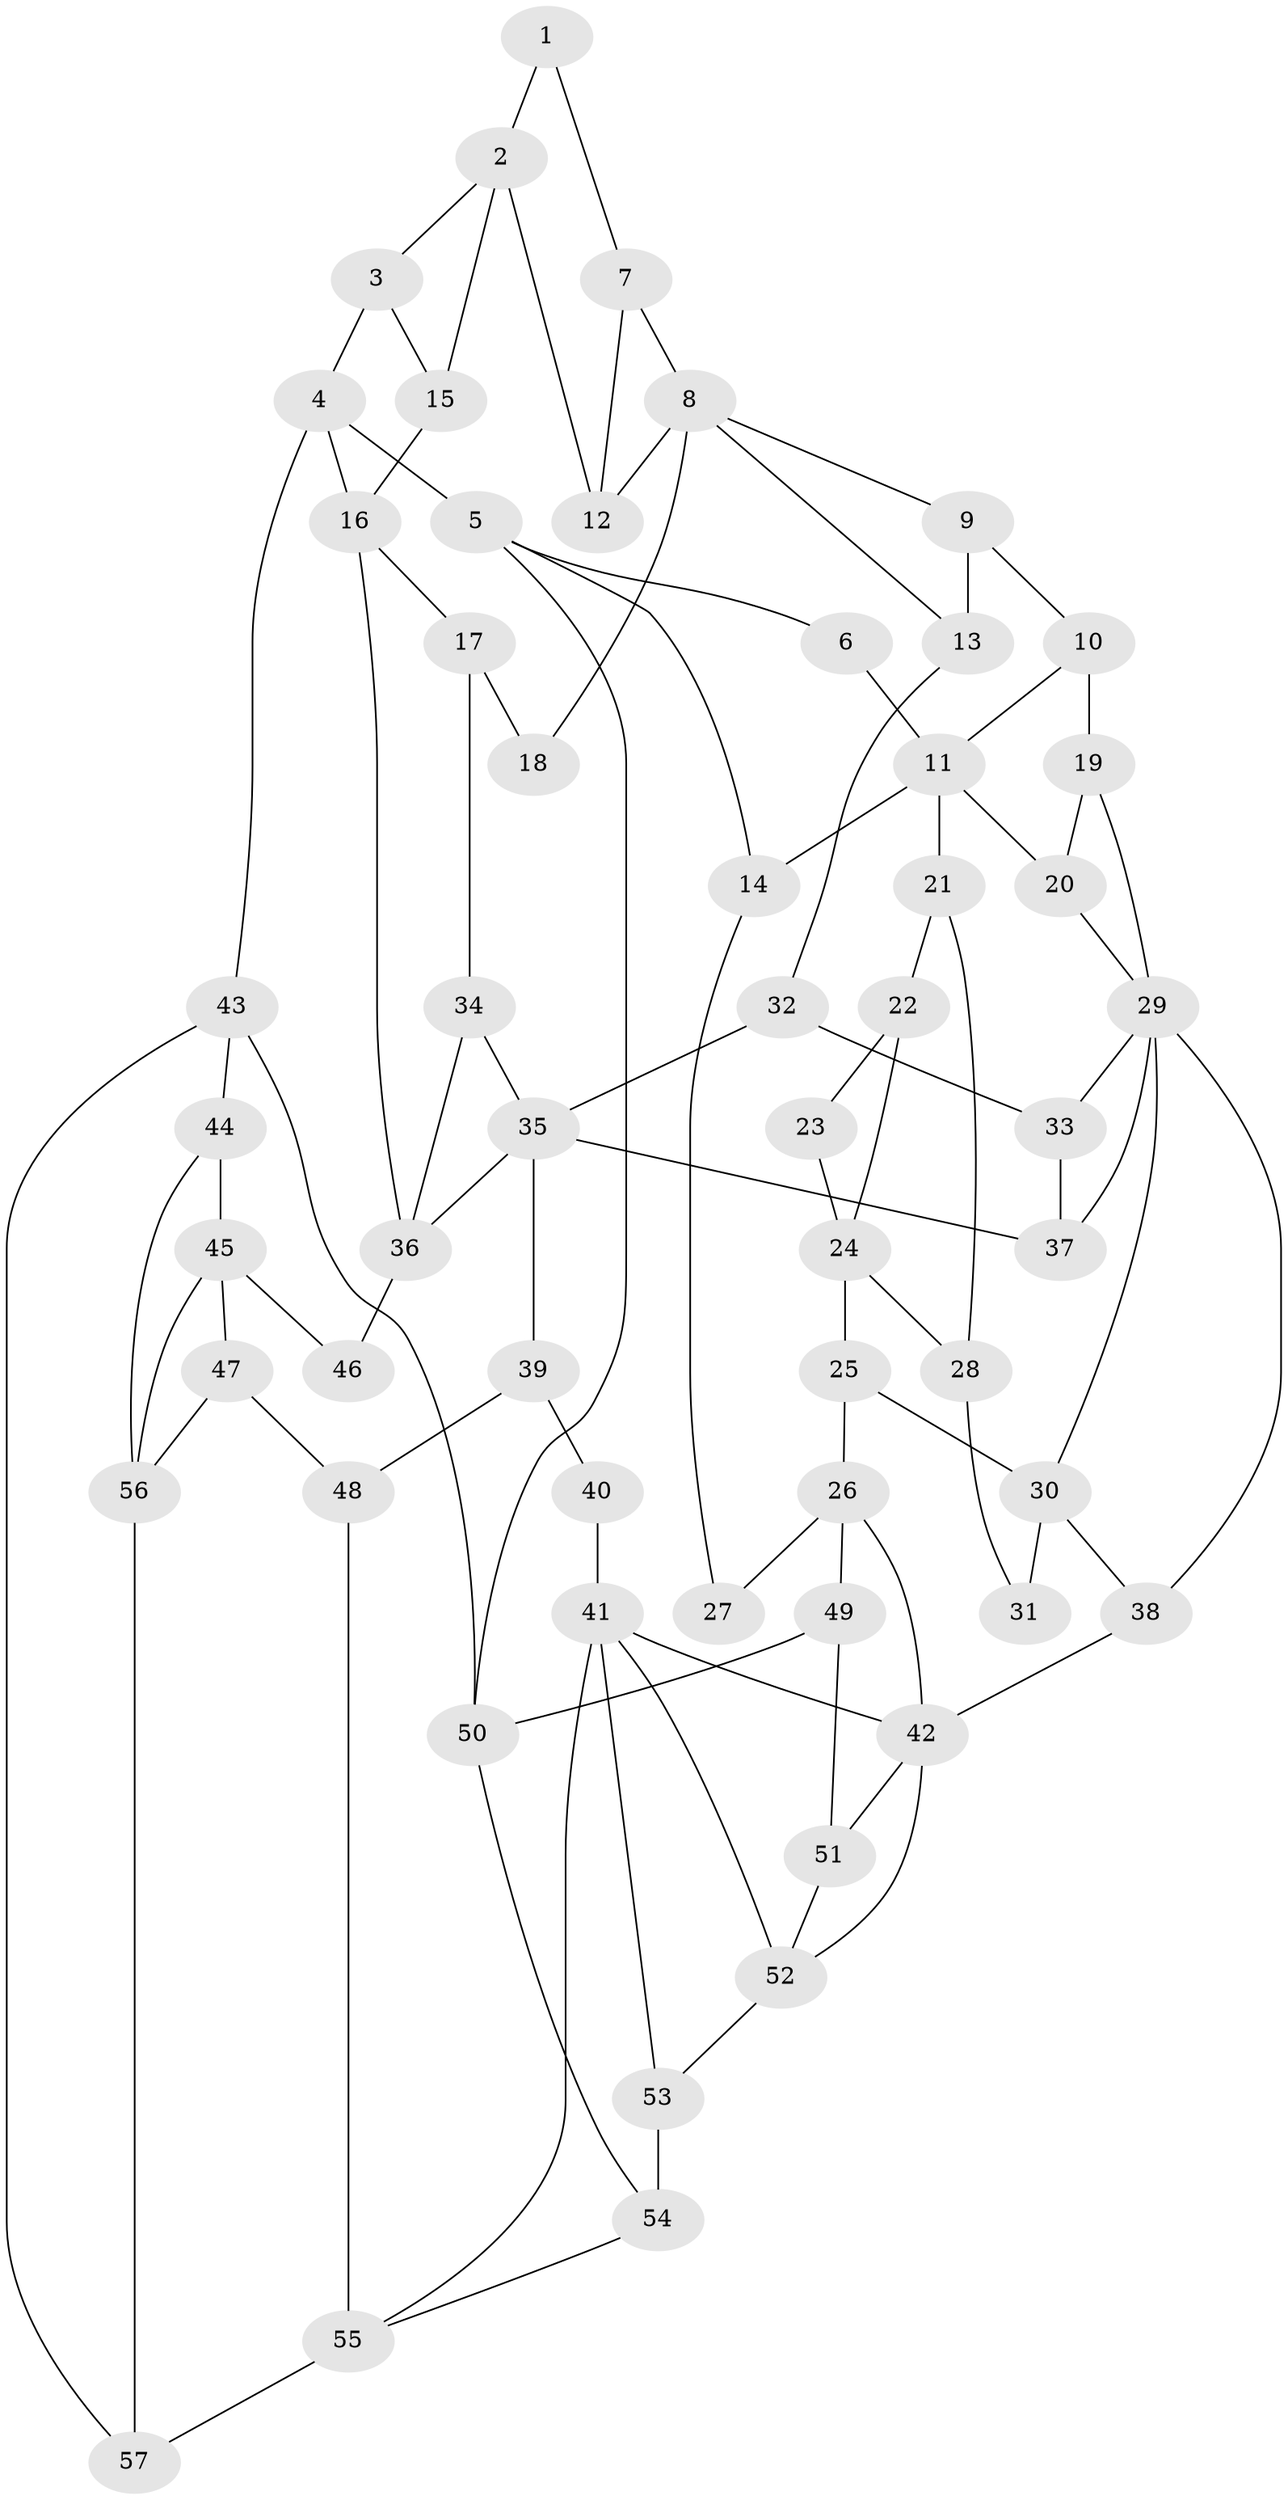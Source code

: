 // original degree distribution, {3: 0.03508771929824561, 6: 0.2543859649122807, 5: 0.47368421052631576, 4: 0.23684210526315788}
// Generated by graph-tools (version 1.1) at 2025/38/03/09/25 02:38:24]
// undirected, 57 vertices, 95 edges
graph export_dot {
graph [start="1"]
  node [color=gray90,style=filled];
  1;
  2;
  3;
  4;
  5;
  6;
  7;
  8;
  9;
  10;
  11;
  12;
  13;
  14;
  15;
  16;
  17;
  18;
  19;
  20;
  21;
  22;
  23;
  24;
  25;
  26;
  27;
  28;
  29;
  30;
  31;
  32;
  33;
  34;
  35;
  36;
  37;
  38;
  39;
  40;
  41;
  42;
  43;
  44;
  45;
  46;
  47;
  48;
  49;
  50;
  51;
  52;
  53;
  54;
  55;
  56;
  57;
  1 -- 2 [weight=1.0];
  1 -- 7 [weight=1.0];
  2 -- 3 [weight=1.0];
  2 -- 12 [weight=1.0];
  2 -- 15 [weight=1.0];
  3 -- 4 [weight=1.0];
  3 -- 15 [weight=1.0];
  4 -- 5 [weight=1.0];
  4 -- 16 [weight=1.0];
  4 -- 43 [weight=1.0];
  5 -- 6 [weight=1.0];
  5 -- 14 [weight=1.0];
  5 -- 50 [weight=1.0];
  6 -- 11 [weight=1.0];
  7 -- 8 [weight=1.0];
  7 -- 12 [weight=1.0];
  8 -- 9 [weight=1.0];
  8 -- 12 [weight=1.0];
  8 -- 13 [weight=1.0];
  8 -- 18 [weight=2.0];
  9 -- 10 [weight=1.0];
  9 -- 13 [weight=1.0];
  10 -- 11 [weight=1.0];
  10 -- 19 [weight=1.0];
  11 -- 14 [weight=1.0];
  11 -- 20 [weight=1.0];
  11 -- 21 [weight=2.0];
  13 -- 32 [weight=1.0];
  14 -- 27 [weight=1.0];
  15 -- 16 [weight=1.0];
  16 -- 17 [weight=1.0];
  16 -- 36 [weight=2.0];
  17 -- 18 [weight=1.0];
  17 -- 34 [weight=1.0];
  19 -- 20 [weight=1.0];
  19 -- 29 [weight=1.0];
  20 -- 29 [weight=1.0];
  21 -- 22 [weight=1.0];
  21 -- 28 [weight=1.0];
  22 -- 23 [weight=2.0];
  22 -- 24 [weight=1.0];
  23 -- 24 [weight=1.0];
  24 -- 25 [weight=2.0];
  24 -- 28 [weight=1.0];
  25 -- 26 [weight=2.0];
  25 -- 30 [weight=2.0];
  26 -- 27 [weight=2.0];
  26 -- 42 [weight=1.0];
  26 -- 49 [weight=1.0];
  28 -- 31 [weight=1.0];
  29 -- 30 [weight=1.0];
  29 -- 33 [weight=1.0];
  29 -- 37 [weight=1.0];
  29 -- 38 [weight=1.0];
  30 -- 31 [weight=2.0];
  30 -- 38 [weight=1.0];
  32 -- 33 [weight=1.0];
  32 -- 35 [weight=1.0];
  33 -- 37 [weight=1.0];
  34 -- 35 [weight=1.0];
  34 -- 36 [weight=1.0];
  35 -- 36 [weight=1.0];
  35 -- 37 [weight=1.0];
  35 -- 39 [weight=2.0];
  36 -- 46 [weight=2.0];
  38 -- 42 [weight=1.0];
  39 -- 40 [weight=2.0];
  39 -- 48 [weight=2.0];
  40 -- 41 [weight=1.0];
  41 -- 42 [weight=1.0];
  41 -- 52 [weight=1.0];
  41 -- 53 [weight=1.0];
  41 -- 55 [weight=1.0];
  42 -- 51 [weight=1.0];
  42 -- 52 [weight=1.0];
  43 -- 44 [weight=1.0];
  43 -- 50 [weight=1.0];
  43 -- 57 [weight=1.0];
  44 -- 45 [weight=1.0];
  44 -- 56 [weight=1.0];
  45 -- 46 [weight=2.0];
  45 -- 47 [weight=1.0];
  45 -- 56 [weight=1.0];
  47 -- 48 [weight=2.0];
  47 -- 56 [weight=1.0];
  48 -- 55 [weight=2.0];
  49 -- 50 [weight=1.0];
  49 -- 51 [weight=1.0];
  50 -- 54 [weight=1.0];
  51 -- 52 [weight=1.0];
  52 -- 53 [weight=1.0];
  53 -- 54 [weight=1.0];
  54 -- 55 [weight=1.0];
  55 -- 57 [weight=1.0];
  56 -- 57 [weight=1.0];
}
